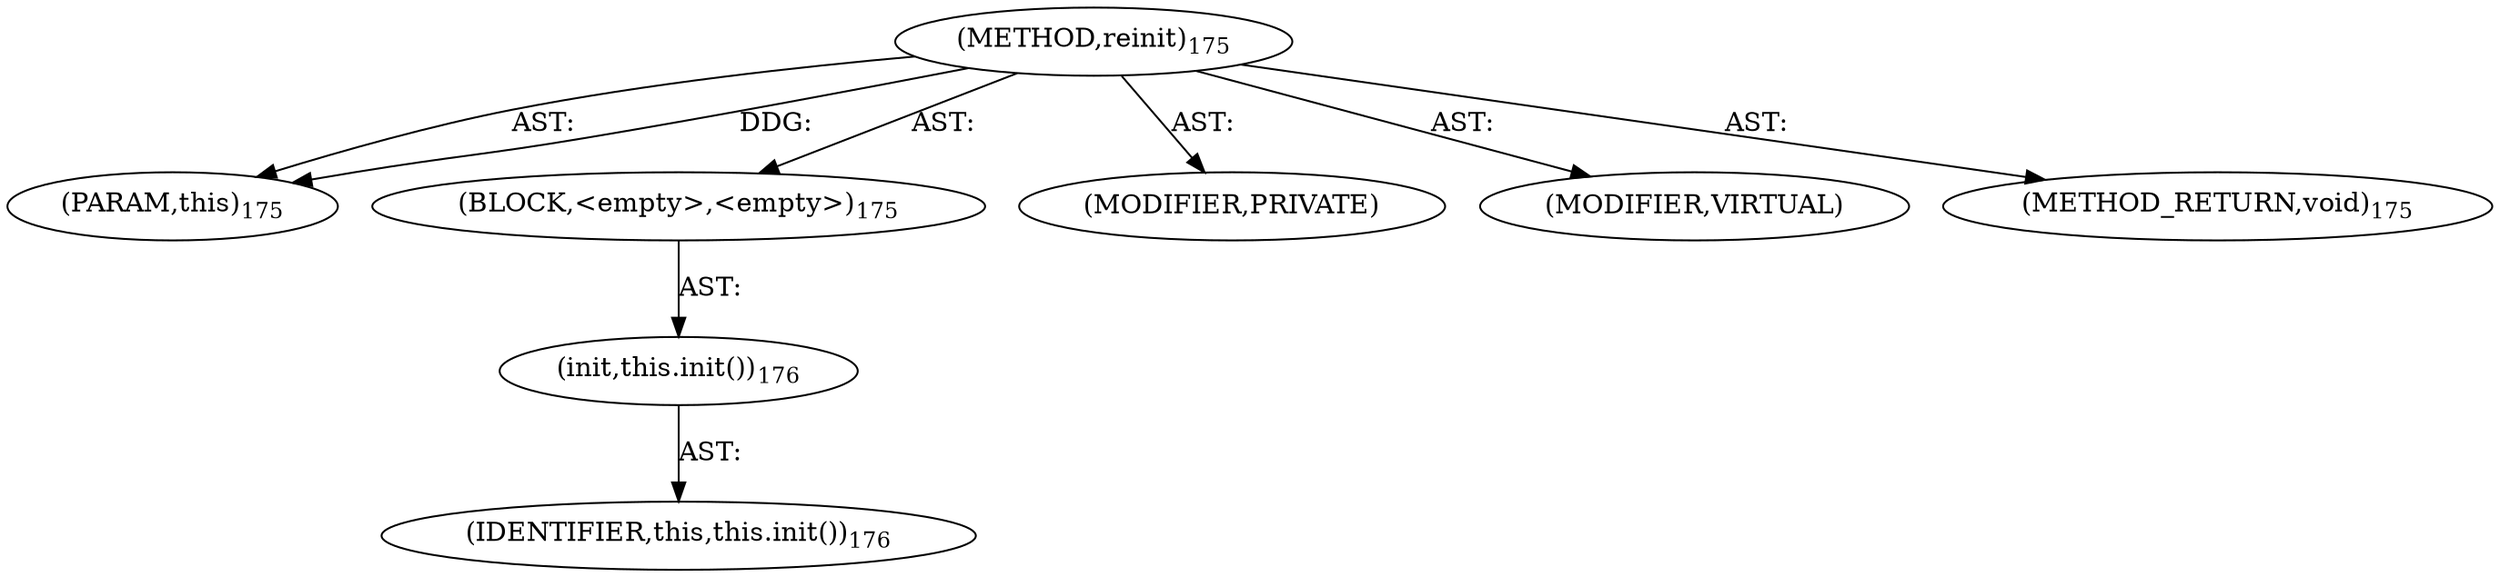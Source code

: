 digraph "reinit" {  
"111669149699" [label = <(METHOD,reinit)<SUB>175</SUB>> ]
"115964116993" [label = <(PARAM,this)<SUB>175</SUB>> ]
"25769803779" [label = <(BLOCK,&lt;empty&gt;,&lt;empty&gt;)<SUB>175</SUB>> ]
"30064771088" [label = <(init,this.init())<SUB>176</SUB>> ]
"68719476737" [label = <(IDENTIFIER,this,this.init())<SUB>176</SUB>> ]
"133143986193" [label = <(MODIFIER,PRIVATE)> ]
"133143986194" [label = <(MODIFIER,VIRTUAL)> ]
"128849018883" [label = <(METHOD_RETURN,void)<SUB>175</SUB>> ]
  "111669149699" -> "115964116993"  [ label = "AST: "] 
  "111669149699" -> "25769803779"  [ label = "AST: "] 
  "111669149699" -> "133143986193"  [ label = "AST: "] 
  "111669149699" -> "133143986194"  [ label = "AST: "] 
  "111669149699" -> "128849018883"  [ label = "AST: "] 
  "25769803779" -> "30064771088"  [ label = "AST: "] 
  "30064771088" -> "68719476737"  [ label = "AST: "] 
  "111669149699" -> "115964116993"  [ label = "DDG: "] 
}

